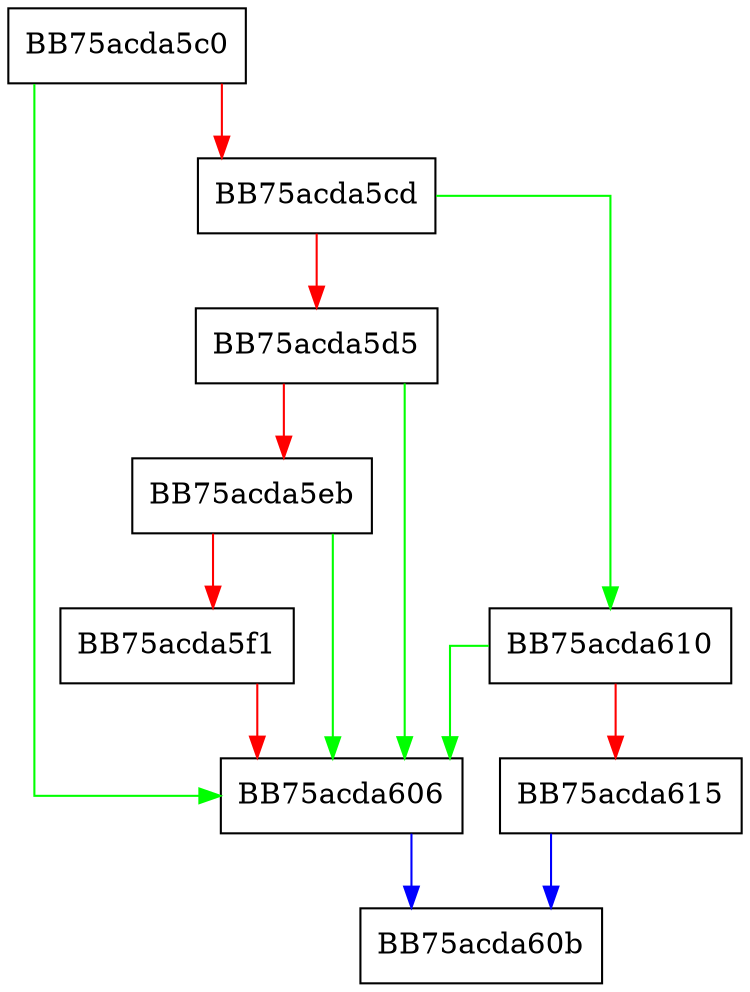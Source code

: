digraph StartComposite {
  node [shape="box"];
  graph [splines=ortho];
  BB75acda5c0 -> BB75acda606 [color="green"];
  BB75acda5c0 -> BB75acda5cd [color="red"];
  BB75acda5cd -> BB75acda610 [color="green"];
  BB75acda5cd -> BB75acda5d5 [color="red"];
  BB75acda5d5 -> BB75acda606 [color="green"];
  BB75acda5d5 -> BB75acda5eb [color="red"];
  BB75acda5eb -> BB75acda606 [color="green"];
  BB75acda5eb -> BB75acda5f1 [color="red"];
  BB75acda5f1 -> BB75acda606 [color="red"];
  BB75acda606 -> BB75acda60b [color="blue"];
  BB75acda610 -> BB75acda606 [color="green"];
  BB75acda610 -> BB75acda615 [color="red"];
  BB75acda615 -> BB75acda60b [color="blue"];
}